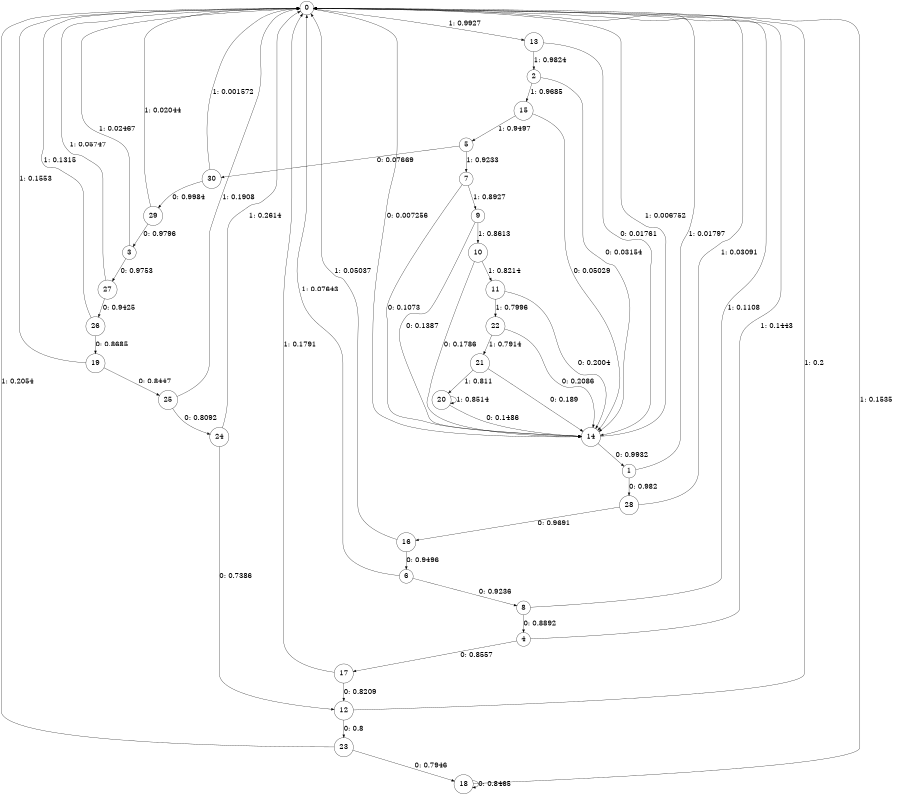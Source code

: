 digraph "ch4_both_L14" {
size = "6,8.5";
ratio = "fill";
node [shape = circle];
node [fontsize = 24];
edge [fontsize = 24];
0 -> 14 [label = "0: 0.007256  "];
0 -> 13 [label = "1: 0.9927   "];
1 -> 28 [label = "0: 0.982    "];
1 -> 0 [label = "1: 0.01797  "];
2 -> 14 [label = "0: 0.03154  "];
2 -> 15 [label = "1: 0.9685   "];
3 -> 27 [label = "0: 0.9753   "];
3 -> 0 [label = "1: 0.02467  "];
4 -> 17 [label = "0: 0.8557   "];
4 -> 0 [label = "1: 0.1443   "];
5 -> 30 [label = "0: 0.07669  "];
5 -> 7 [label = "1: 0.9233   "];
6 -> 8 [label = "0: 0.9236   "];
6 -> 0 [label = "1: 0.07643  "];
7 -> 14 [label = "0: 0.1073   "];
7 -> 9 [label = "1: 0.8927   "];
8 -> 4 [label = "0: 0.8892   "];
8 -> 0 [label = "1: 0.1108   "];
9 -> 14 [label = "0: 0.1387   "];
9 -> 10 [label = "1: 0.8613   "];
10 -> 14 [label = "0: 0.1786   "];
10 -> 11 [label = "1: 0.8214   "];
11 -> 14 [label = "0: 0.2004   "];
11 -> 22 [label = "1: 0.7996   "];
12 -> 23 [label = "0: 0.8      "];
12 -> 0 [label = "1: 0.2      "];
13 -> 14 [label = "0: 0.01761  "];
13 -> 2 [label = "1: 0.9824   "];
14 -> 1 [label = "0: 0.9932   "];
14 -> 0 [label = "1: 0.006752  "];
15 -> 14 [label = "0: 0.05029  "];
15 -> 5 [label = "1: 0.9497   "];
16 -> 6 [label = "0: 0.9496   "];
16 -> 0 [label = "1: 0.05037  "];
17 -> 12 [label = "0: 0.8209   "];
17 -> 0 [label = "1: 0.1791   "];
18 -> 18 [label = "0: 0.8465   "];
18 -> 0 [label = "1: 0.1535   "];
19 -> 25 [label = "0: 0.8447   "];
19 -> 0 [label = "1: 0.1553   "];
20 -> 14 [label = "0: 0.1486   "];
20 -> 20 [label = "1: 0.8514   "];
21 -> 14 [label = "0: 0.189    "];
21 -> 20 [label = "1: 0.811    "];
22 -> 14 [label = "0: 0.2086   "];
22 -> 21 [label = "1: 0.7914   "];
23 -> 18 [label = "0: 0.7946   "];
23 -> 0 [label = "1: 0.2054   "];
24 -> 12 [label = "0: 0.7386   "];
24 -> 0 [label = "1: 0.2614   "];
25 -> 24 [label = "0: 0.8092   "];
25 -> 0 [label = "1: 0.1908   "];
26 -> 19 [label = "0: 0.8685   "];
26 -> 0 [label = "1: 0.1315   "];
27 -> 26 [label = "0: 0.9425   "];
27 -> 0 [label = "1: 0.05747  "];
28 -> 16 [label = "0: 0.9691   "];
28 -> 0 [label = "1: 0.03091  "];
29 -> 3 [label = "0: 0.9796   "];
29 -> 0 [label = "1: 0.02044  "];
30 -> 29 [label = "0: 0.9984   "];
30 -> 0 [label = "1: 0.001572  "];
}